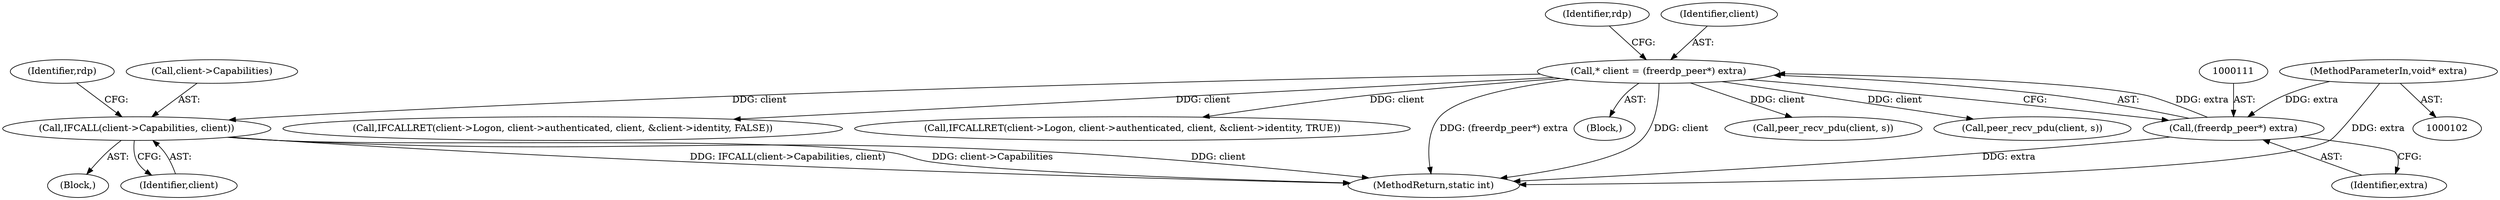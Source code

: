 digraph "0_FreeRDP_0773bb9303d24473fe1185d85a424dfe159aff53_0@pointer" {
"1000276" [label="(Call,IFCALL(client->Capabilities, client))"];
"1000108" [label="(Call,* client = (freerdp_peer*) extra)"];
"1000110" [label="(Call,(freerdp_peer*) extra)"];
"1000105" [label="(MethodParameterIn,void* extra)"];
"1000327" [label="(MethodReturn,static int)"];
"1000300" [label="(Call,peer_recv_pdu(client, s))"];
"1000307" [label="(Call,peer_recv_pdu(client, s))"];
"1000284" [label="(Identifier,rdp)"];
"1000191" [label="(Call,IFCALLRET(client->Logon, client->authenticated, client, &client->identity, FALSE))"];
"1000276" [label="(Call,IFCALL(client->Capabilities, client))"];
"1000277" [label="(Call,client->Capabilities)"];
"1000159" [label="(Call,IFCALLRET(client->Logon, client->authenticated, client, &client->identity, TRUE))"];
"1000105" [label="(MethodParameterIn,void* extra)"];
"1000115" [label="(Identifier,rdp)"];
"1000110" [label="(Call,(freerdp_peer*) extra)"];
"1000108" [label="(Call,* client = (freerdp_peer*) extra)"];
"1000125" [label="(Block,)"];
"1000109" [label="(Identifier,client)"];
"1000106" [label="(Block,)"];
"1000280" [label="(Identifier,client)"];
"1000112" [label="(Identifier,extra)"];
"1000276" -> "1000125"  [label="AST: "];
"1000276" -> "1000280"  [label="CFG: "];
"1000277" -> "1000276"  [label="AST: "];
"1000280" -> "1000276"  [label="AST: "];
"1000284" -> "1000276"  [label="CFG: "];
"1000276" -> "1000327"  [label="DDG: client"];
"1000276" -> "1000327"  [label="DDG: IFCALL(client->Capabilities, client)"];
"1000276" -> "1000327"  [label="DDG: client->Capabilities"];
"1000108" -> "1000276"  [label="DDG: client"];
"1000108" -> "1000106"  [label="AST: "];
"1000108" -> "1000110"  [label="CFG: "];
"1000109" -> "1000108"  [label="AST: "];
"1000110" -> "1000108"  [label="AST: "];
"1000115" -> "1000108"  [label="CFG: "];
"1000108" -> "1000327"  [label="DDG: (freerdp_peer*) extra"];
"1000108" -> "1000327"  [label="DDG: client"];
"1000110" -> "1000108"  [label="DDG: extra"];
"1000108" -> "1000159"  [label="DDG: client"];
"1000108" -> "1000191"  [label="DDG: client"];
"1000108" -> "1000300"  [label="DDG: client"];
"1000108" -> "1000307"  [label="DDG: client"];
"1000110" -> "1000112"  [label="CFG: "];
"1000111" -> "1000110"  [label="AST: "];
"1000112" -> "1000110"  [label="AST: "];
"1000110" -> "1000327"  [label="DDG: extra"];
"1000105" -> "1000110"  [label="DDG: extra"];
"1000105" -> "1000102"  [label="AST: "];
"1000105" -> "1000327"  [label="DDG: extra"];
}
